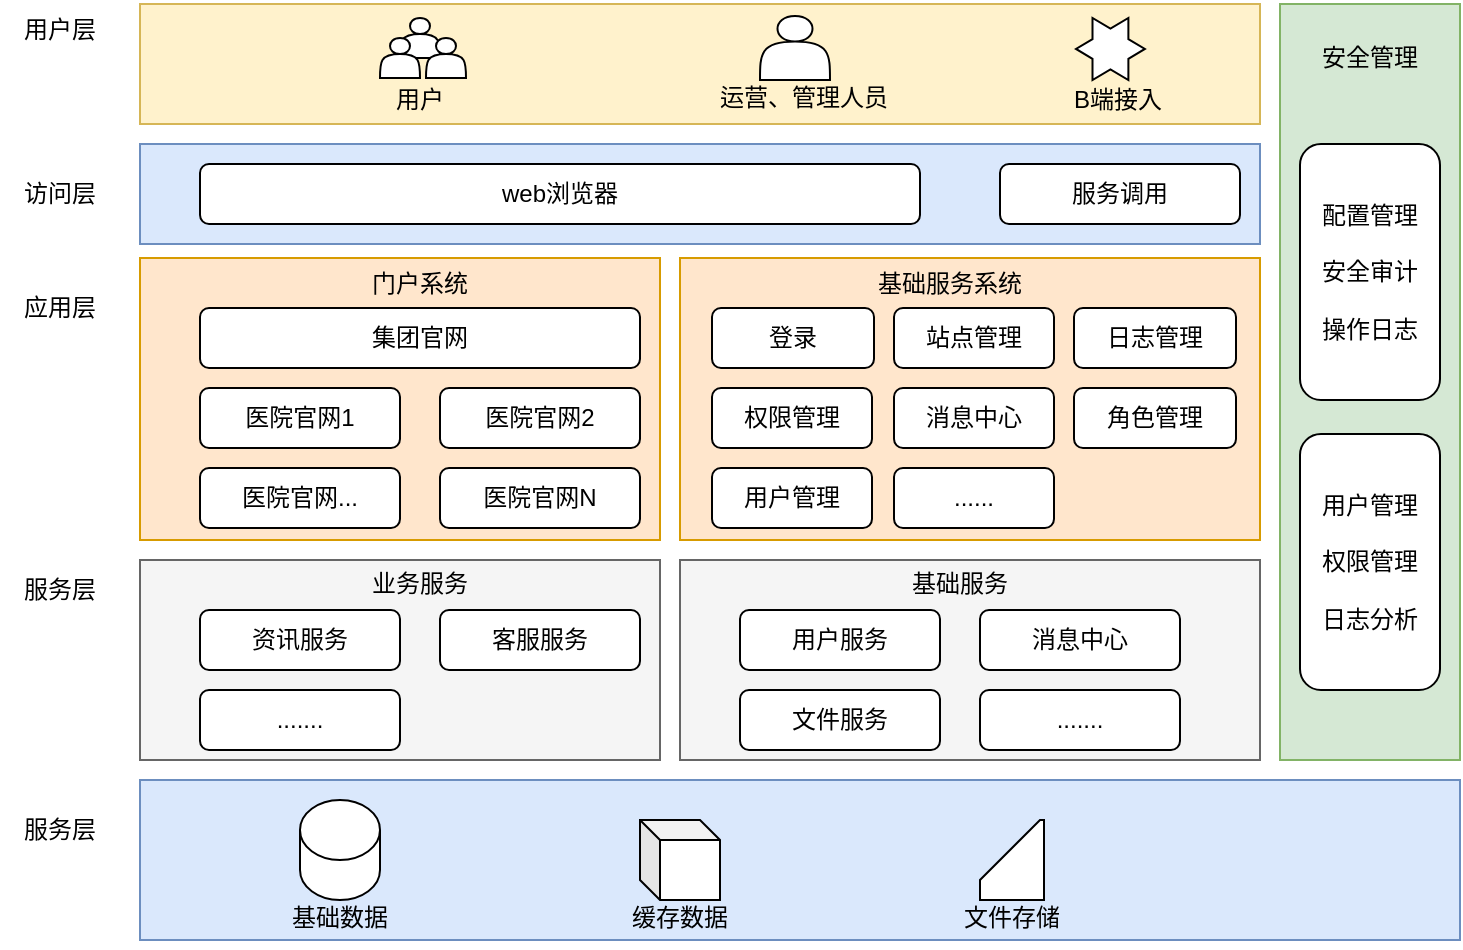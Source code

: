 <mxfile version="20.7.4" type="github">
  <diagram id="A1XmAz3jL9wZN6bbhGnA" name="第 1 页">
    <mxGraphModel dx="945" dy="570" grid="1" gridSize="10" guides="1" tooltips="1" connect="1" arrows="1" fold="1" page="1" pageScale="1" pageWidth="827" pageHeight="1169" math="0" shadow="0">
      <root>
        <mxCell id="0" />
        <mxCell id="1" parent="0" />
        <mxCell id="0r8a32Tf7__COB9FmSif-3" value="" style="rounded=0;whiteSpace=wrap;html=1;fillColor=#ffe6cc;strokeColor=#d79b00;" vertex="1" parent="1">
          <mxGeometry x="70" y="249" width="260" height="141" as="geometry" />
        </mxCell>
        <mxCell id="0r8a32Tf7__COB9FmSif-5" value="访问层" style="text;html=1;strokeColor=none;fillColor=none;align=center;verticalAlign=middle;whiteSpace=wrap;rounded=0;" vertex="1" parent="1">
          <mxGeometry y="202" width="60" height="30" as="geometry" />
        </mxCell>
        <mxCell id="0r8a32Tf7__COB9FmSif-6" value="集团官网" style="rounded=1;whiteSpace=wrap;html=1;" vertex="1" parent="1">
          <mxGeometry x="100" y="274" width="220" height="30" as="geometry" />
        </mxCell>
        <mxCell id="0r8a32Tf7__COB9FmSif-8" value="医院官网1" style="rounded=1;whiteSpace=wrap;html=1;" vertex="1" parent="1">
          <mxGeometry x="100" y="314" width="100" height="30" as="geometry" />
        </mxCell>
        <mxCell id="0r8a32Tf7__COB9FmSif-9" value="医院官网2" style="rounded=1;whiteSpace=wrap;html=1;" vertex="1" parent="1">
          <mxGeometry x="220" y="314" width="100" height="30" as="geometry" />
        </mxCell>
        <mxCell id="0r8a32Tf7__COB9FmSif-10" value="医院官网..." style="rounded=1;whiteSpace=wrap;html=1;" vertex="1" parent="1">
          <mxGeometry x="100" y="354" width="100" height="30" as="geometry" />
        </mxCell>
        <mxCell id="0r8a32Tf7__COB9FmSif-11" value="医院官网N" style="rounded=1;whiteSpace=wrap;html=1;" vertex="1" parent="1">
          <mxGeometry x="220" y="354" width="100" height="30" as="geometry" />
        </mxCell>
        <mxCell id="0r8a32Tf7__COB9FmSif-12" value="" style="rounded=0;whiteSpace=wrap;html=1;fillColor=#dae8fc;strokeColor=#6c8ebf;" vertex="1" parent="1">
          <mxGeometry x="70" y="192" width="560" height="50" as="geometry" />
        </mxCell>
        <mxCell id="0r8a32Tf7__COB9FmSif-13" value="web浏览器" style="rounded=1;whiteSpace=wrap;html=1;" vertex="1" parent="1">
          <mxGeometry x="100" y="202" width="360" height="30" as="geometry" />
        </mxCell>
        <mxCell id="0r8a32Tf7__COB9FmSif-14" value="用户层" style="text;html=1;strokeColor=none;fillColor=none;align=center;verticalAlign=middle;whiteSpace=wrap;rounded=0;" vertex="1" parent="1">
          <mxGeometry y="120" width="60" height="30" as="geometry" />
        </mxCell>
        <mxCell id="0r8a32Tf7__COB9FmSif-15" value="" style="rounded=0;whiteSpace=wrap;html=1;fillColor=#fff2cc;strokeColor=#d6b656;" vertex="1" parent="1">
          <mxGeometry x="70" y="122" width="560" height="60" as="geometry" />
        </mxCell>
        <mxCell id="0r8a32Tf7__COB9FmSif-16" value="" style="shape=actor;whiteSpace=wrap;html=1;" vertex="1" parent="1">
          <mxGeometry x="200" y="129" width="20" height="20" as="geometry" />
        </mxCell>
        <mxCell id="0r8a32Tf7__COB9FmSif-17" value="" style="shape=actor;whiteSpace=wrap;html=1;" vertex="1" parent="1">
          <mxGeometry x="190" y="139" width="20" height="20" as="geometry" />
        </mxCell>
        <mxCell id="0r8a32Tf7__COB9FmSif-18" value="" style="shape=actor;whiteSpace=wrap;html=1;" vertex="1" parent="1">
          <mxGeometry x="213" y="139" width="20" height="20" as="geometry" />
        </mxCell>
        <mxCell id="0r8a32Tf7__COB9FmSif-20" value="用户" style="text;html=1;strokeColor=none;fillColor=none;align=center;verticalAlign=middle;whiteSpace=wrap;rounded=0;" vertex="1" parent="1">
          <mxGeometry x="180" y="160" width="60" height="20" as="geometry" />
        </mxCell>
        <mxCell id="0r8a32Tf7__COB9FmSif-21" value="" style="shape=actor;whiteSpace=wrap;html=1;" vertex="1" parent="1">
          <mxGeometry x="380" y="128" width="35" height="32" as="geometry" />
        </mxCell>
        <mxCell id="0r8a32Tf7__COB9FmSif-24" value="运营、管理人员" style="text;html=1;strokeColor=none;fillColor=none;align=center;verticalAlign=middle;whiteSpace=wrap;rounded=0;" vertex="1" parent="1">
          <mxGeometry x="332" y="159" width="140" height="20" as="geometry" />
        </mxCell>
        <mxCell id="0r8a32Tf7__COB9FmSif-25" value="" style="verticalLabelPosition=bottom;verticalAlign=top;html=1;shape=mxgraph.basic.6_point_star" vertex="1" parent="1">
          <mxGeometry x="538" y="129" width="34.44" height="31" as="geometry" />
        </mxCell>
        <mxCell id="0r8a32Tf7__COB9FmSif-26" value="B端接入" style="text;html=1;strokeColor=none;fillColor=none;align=center;verticalAlign=middle;whiteSpace=wrap;rounded=0;" vertex="1" parent="1">
          <mxGeometry x="519" y="160" width="80" height="20" as="geometry" />
        </mxCell>
        <mxCell id="0r8a32Tf7__COB9FmSif-27" value="服务调用" style="rounded=1;whiteSpace=wrap;html=1;" vertex="1" parent="1">
          <mxGeometry x="500" y="202" width="120" height="30" as="geometry" />
        </mxCell>
        <mxCell id="0r8a32Tf7__COB9FmSif-28" value="" style="rounded=0;whiteSpace=wrap;html=1;fillColor=#f5f5f5;strokeColor=#666666;fontColor=#333333;" vertex="1" parent="1">
          <mxGeometry x="70" y="400" width="260" height="100" as="geometry" />
        </mxCell>
        <mxCell id="0r8a32Tf7__COB9FmSif-29" value="应用层" style="text;html=1;strokeColor=none;fillColor=none;align=center;verticalAlign=middle;whiteSpace=wrap;rounded=0;" vertex="1" parent="1">
          <mxGeometry y="259" width="60" height="30" as="geometry" />
        </mxCell>
        <mxCell id="0r8a32Tf7__COB9FmSif-30" value="" style="rounded=0;whiteSpace=wrap;html=1;fillColor=#ffe6cc;strokeColor=#d79b00;" vertex="1" parent="1">
          <mxGeometry x="340" y="249" width="290" height="141" as="geometry" />
        </mxCell>
        <mxCell id="0r8a32Tf7__COB9FmSif-7" value="登录" style="rounded=1;whiteSpace=wrap;html=1;" vertex="1" parent="1">
          <mxGeometry x="356" y="274" width="81" height="30" as="geometry" />
        </mxCell>
        <mxCell id="0r8a32Tf7__COB9FmSif-31" value="站点管理" style="rounded=1;whiteSpace=wrap;html=1;" vertex="1" parent="1">
          <mxGeometry x="447" y="274" width="80" height="30" as="geometry" />
        </mxCell>
        <mxCell id="0r8a32Tf7__COB9FmSif-32" value="日志管理" style="rounded=1;whiteSpace=wrap;html=1;" vertex="1" parent="1">
          <mxGeometry x="537" y="274" width="81" height="30" as="geometry" />
        </mxCell>
        <mxCell id="0r8a32Tf7__COB9FmSif-33" value="权限管理" style="rounded=1;whiteSpace=wrap;html=1;" vertex="1" parent="1">
          <mxGeometry x="356" y="314" width="80" height="30" as="geometry" />
        </mxCell>
        <mxCell id="0r8a32Tf7__COB9FmSif-34" value="消息中心" style="rounded=1;whiteSpace=wrap;html=1;" vertex="1" parent="1">
          <mxGeometry x="447" y="314" width="80" height="30" as="geometry" />
        </mxCell>
        <mxCell id="0r8a32Tf7__COB9FmSif-35" value="角色管理" style="rounded=1;whiteSpace=wrap;html=1;" vertex="1" parent="1">
          <mxGeometry x="537" y="314" width="81" height="30" as="geometry" />
        </mxCell>
        <mxCell id="0r8a32Tf7__COB9FmSif-36" value="用户管理" style="rounded=1;whiteSpace=wrap;html=1;" vertex="1" parent="1">
          <mxGeometry x="356" y="354" width="80" height="30" as="geometry" />
        </mxCell>
        <mxCell id="0r8a32Tf7__COB9FmSif-37" value="......" style="rounded=1;whiteSpace=wrap;html=1;" vertex="1" parent="1">
          <mxGeometry x="447" y="354" width="80" height="30" as="geometry" />
        </mxCell>
        <mxCell id="0r8a32Tf7__COB9FmSif-38" value="门户系统" style="text;html=1;strokeColor=none;fillColor=none;align=center;verticalAlign=middle;whiteSpace=wrap;rounded=0;" vertex="1" parent="1">
          <mxGeometry x="180" y="247" width="60" height="30" as="geometry" />
        </mxCell>
        <mxCell id="0r8a32Tf7__COB9FmSif-39" value="基础服务系统" style="text;html=1;strokeColor=none;fillColor=none;align=center;verticalAlign=middle;whiteSpace=wrap;rounded=0;" vertex="1" parent="1">
          <mxGeometry x="420" y="247" width="110" height="30" as="geometry" />
        </mxCell>
        <mxCell id="0r8a32Tf7__COB9FmSif-40" value="服务层" style="text;html=1;strokeColor=none;fillColor=none;align=center;verticalAlign=middle;whiteSpace=wrap;rounded=0;" vertex="1" parent="1">
          <mxGeometry y="400" width="60" height="30" as="geometry" />
        </mxCell>
        <mxCell id="0r8a32Tf7__COB9FmSif-41" value="资讯服务" style="rounded=1;whiteSpace=wrap;html=1;" vertex="1" parent="1">
          <mxGeometry x="100" y="425" width="100" height="30" as="geometry" />
        </mxCell>
        <mxCell id="0r8a32Tf7__COB9FmSif-42" value="客服服务" style="rounded=1;whiteSpace=wrap;html=1;" vertex="1" parent="1">
          <mxGeometry x="220" y="425" width="100" height="30" as="geometry" />
        </mxCell>
        <mxCell id="0r8a32Tf7__COB9FmSif-44" value="......." style="rounded=1;whiteSpace=wrap;html=1;" vertex="1" parent="1">
          <mxGeometry x="100" y="465" width="100" height="30" as="geometry" />
        </mxCell>
        <mxCell id="0r8a32Tf7__COB9FmSif-45" value="业务服务" style="text;html=1;strokeColor=none;fillColor=none;align=center;verticalAlign=middle;whiteSpace=wrap;rounded=0;" vertex="1" parent="1">
          <mxGeometry x="180" y="397" width="60" height="30" as="geometry" />
        </mxCell>
        <mxCell id="0r8a32Tf7__COB9FmSif-46" value="" style="rounded=0;whiteSpace=wrap;html=1;fillColor=#f5f5f5;strokeColor=#666666;fontColor=#333333;" vertex="1" parent="1">
          <mxGeometry x="340" y="400" width="290" height="100" as="geometry" />
        </mxCell>
        <mxCell id="0r8a32Tf7__COB9FmSif-47" value="用户服务" style="rounded=1;whiteSpace=wrap;html=1;" vertex="1" parent="1">
          <mxGeometry x="370" y="425" width="100" height="30" as="geometry" />
        </mxCell>
        <mxCell id="0r8a32Tf7__COB9FmSif-48" value="消息中心" style="rounded=1;whiteSpace=wrap;html=1;" vertex="1" parent="1">
          <mxGeometry x="490" y="425" width="100" height="30" as="geometry" />
        </mxCell>
        <mxCell id="0r8a32Tf7__COB9FmSif-49" value="文件服务" style="rounded=1;whiteSpace=wrap;html=1;" vertex="1" parent="1">
          <mxGeometry x="370" y="465" width="100" height="30" as="geometry" />
        </mxCell>
        <mxCell id="0r8a32Tf7__COB9FmSif-50" value="基础服务" style="text;html=1;strokeColor=none;fillColor=none;align=center;verticalAlign=middle;whiteSpace=wrap;rounded=0;" vertex="1" parent="1">
          <mxGeometry x="450" y="397" width="60" height="30" as="geometry" />
        </mxCell>
        <mxCell id="0r8a32Tf7__COB9FmSif-51" value="......." style="rounded=1;whiteSpace=wrap;html=1;" vertex="1" parent="1">
          <mxGeometry x="490" y="465" width="100" height="30" as="geometry" />
        </mxCell>
        <mxCell id="0r8a32Tf7__COB9FmSif-52" value="服务层" style="text;html=1;strokeColor=none;fillColor=none;align=center;verticalAlign=middle;whiteSpace=wrap;rounded=0;" vertex="1" parent="1">
          <mxGeometry y="520" width="60" height="30" as="geometry" />
        </mxCell>
        <mxCell id="0r8a32Tf7__COB9FmSif-53" value="" style="rounded=0;whiteSpace=wrap;html=1;fillColor=#dae8fc;strokeColor=#6c8ebf;" vertex="1" parent="1">
          <mxGeometry x="70" y="510" width="660" height="80" as="geometry" />
        </mxCell>
        <mxCell id="0r8a32Tf7__COB9FmSif-54" value="" style="shape=cylinder3;whiteSpace=wrap;html=1;boundedLbl=1;backgroundOutline=1;size=15;" vertex="1" parent="1">
          <mxGeometry x="150" y="520" width="40" height="50" as="geometry" />
        </mxCell>
        <mxCell id="0r8a32Tf7__COB9FmSif-55" value="基础数据" style="text;html=1;strokeColor=none;fillColor=none;align=center;verticalAlign=middle;whiteSpace=wrap;rounded=0;" vertex="1" parent="1">
          <mxGeometry x="140" y="564" width="60" height="30" as="geometry" />
        </mxCell>
        <mxCell id="0r8a32Tf7__COB9FmSif-56" value="" style="shape=cube;whiteSpace=wrap;html=1;boundedLbl=1;backgroundOutline=1;darkOpacity=0.05;darkOpacity2=0.1;size=10;" vertex="1" parent="1">
          <mxGeometry x="320" y="530" width="40" height="40" as="geometry" />
        </mxCell>
        <mxCell id="0r8a32Tf7__COB9FmSif-57" value="缓存数据" style="text;html=1;strokeColor=none;fillColor=none;align=center;verticalAlign=middle;whiteSpace=wrap;rounded=0;" vertex="1" parent="1">
          <mxGeometry x="310" y="564" width="60" height="30" as="geometry" />
        </mxCell>
        <mxCell id="0r8a32Tf7__COB9FmSif-58" value="" style="shape=card;whiteSpace=wrap;html=1;" vertex="1" parent="1">
          <mxGeometry x="490" y="530" width="32" height="40" as="geometry" />
        </mxCell>
        <mxCell id="0r8a32Tf7__COB9FmSif-59" value="文件存储" style="text;html=1;strokeColor=none;fillColor=none;align=center;verticalAlign=middle;whiteSpace=wrap;rounded=0;" vertex="1" parent="1">
          <mxGeometry x="476" y="564" width="60" height="30" as="geometry" />
        </mxCell>
        <mxCell id="0r8a32Tf7__COB9FmSif-60" value="" style="rounded=0;whiteSpace=wrap;html=1;fillColor=#d5e8d4;strokeColor=#82b366;" vertex="1" parent="1">
          <mxGeometry x="640" y="122" width="90" height="378" as="geometry" />
        </mxCell>
        <mxCell id="0r8a32Tf7__COB9FmSif-61" value="安全管理" style="text;html=1;strokeColor=none;fillColor=none;align=center;verticalAlign=middle;whiteSpace=wrap;rounded=0;" vertex="1" parent="1">
          <mxGeometry x="655" y="134" width="60" height="30" as="geometry" />
        </mxCell>
        <mxCell id="0r8a32Tf7__COB9FmSif-62" value="配置管理&lt;br&gt;&lt;br&gt;安全审计&lt;br&gt;&lt;br&gt;操作日志" style="rounded=1;whiteSpace=wrap;html=1;" vertex="1" parent="1">
          <mxGeometry x="650" y="192" width="70" height="128" as="geometry" />
        </mxCell>
        <mxCell id="0r8a32Tf7__COB9FmSif-63" value="用户管理&lt;br&gt;&lt;br&gt;权限管理&lt;br&gt;&lt;br&gt;日志分析" style="rounded=1;whiteSpace=wrap;html=1;" vertex="1" parent="1">
          <mxGeometry x="650" y="337" width="70" height="128" as="geometry" />
        </mxCell>
      </root>
    </mxGraphModel>
  </diagram>
</mxfile>
